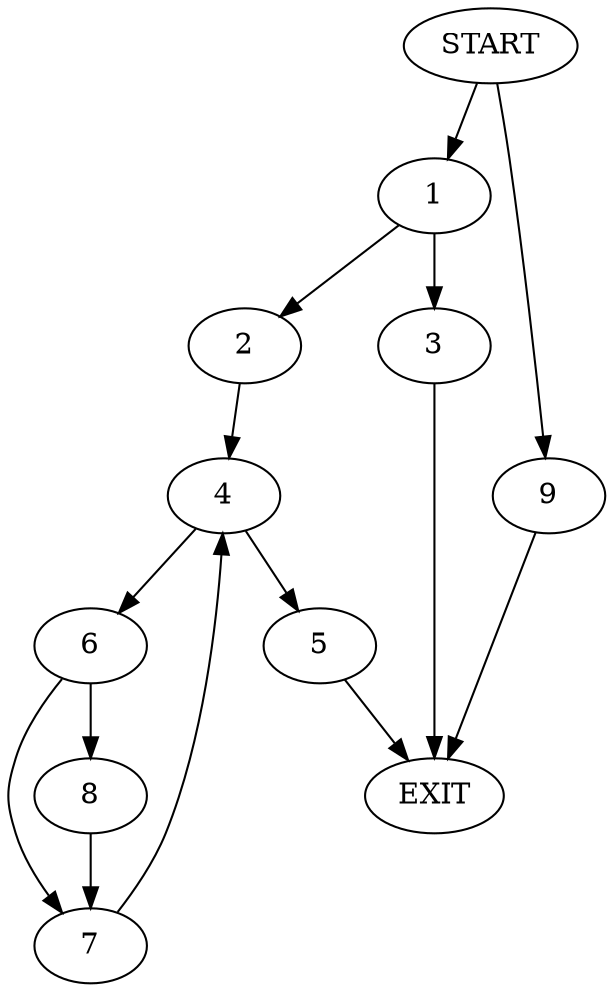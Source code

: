 digraph {
0 [label="START"]
10 [label="EXIT"]
0 -> 1
1 -> 2
1 -> 3
2 -> 4
3 -> 10
4 -> 5
4 -> 6
5 -> 10
6 -> 7
6 -> 8
8 -> 7
7 -> 4
0 -> 9
9 -> 10
}
